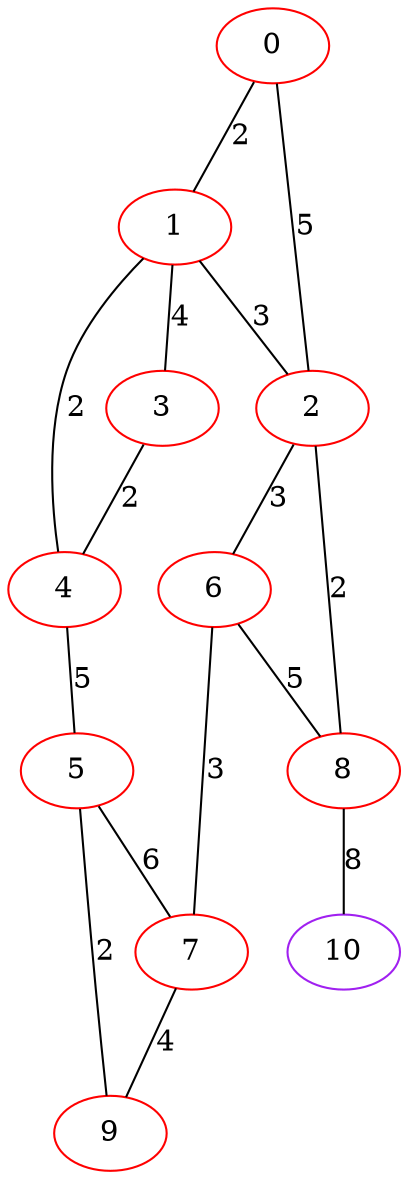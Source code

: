 graph "" {
0 [color=red, weight=1];
1 [color=red, weight=1];
2 [color=red, weight=1];
3 [color=red, weight=1];
4 [color=red, weight=1];
5 [color=red, weight=1];
6 [color=red, weight=1];
7 [color=red, weight=1];
8 [color=red, weight=1];
9 [color=red, weight=1];
10 [color=purple, weight=4];
0 -- 1  [key=0, label=2];
0 -- 2  [key=0, label=5];
1 -- 2  [key=0, label=3];
1 -- 3  [key=0, label=4];
1 -- 4  [key=0, label=2];
2 -- 6  [key=0, label=3];
2 -- 8  [key=0, label=2];
3 -- 4  [key=0, label=2];
4 -- 5  [key=0, label=5];
5 -- 9  [key=0, label=2];
5 -- 7  [key=0, label=6];
6 -- 8  [key=0, label=5];
6 -- 7  [key=0, label=3];
7 -- 9  [key=0, label=4];
8 -- 10  [key=0, label=8];
}
